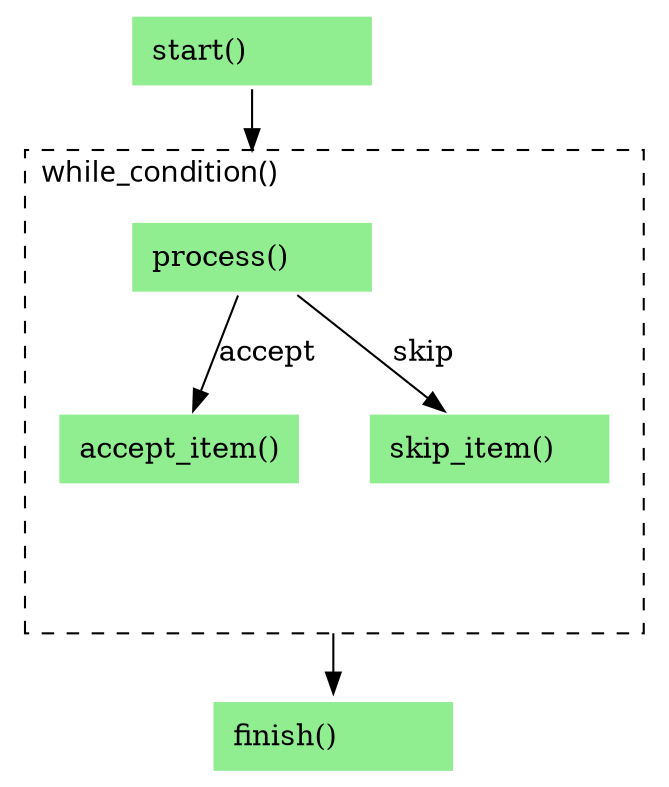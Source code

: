digraph execute {
    layout = dot
    graph [fontname = Verdana rankdir = tb]
    node [shape = none]
    compound = True
    start [
    label = <<table width="115" border="0" cellpadding="7" bgcolor="lightgreen"><tr align="left"><td>start()</td></tr></table>>
    pos = "0,0!"
    fixedsize = shape

    ]




    subgraph cluster_loop {

    fillcolor = "lightyellow"
    style = dashed

    label = "while_condition()"
    labeljust = "left"
    process [
    label = <<table width="115" border="0" cellpadding="7" bgcolor="lightgreen"><tr align="left"><td>process()</td></tr></table>>
    pos = "2,-3!"
    fixedsize = shape
    ]
    accept_item [
    label = <<table width="115" border="0" cellpadding="7" bgcolor="lightgreen"><tr align="left"><td>accept_item()</td></tr></table>>
    pos = "1,-4.5!"
    fixedsize = shape
    ]

    skip_item [
    label = <<table width="115" border="0" cellpadding="7" bgcolor="lightgreen"><tr align="left"><td>skip_item()</td></tr></table>>
    pos = "3,-4.5!"
    fixedsize = shape
    ]

    end_loop [style = "invis", height = "0" width = "0"]
    }


    finish [
    label = <<table width="115" border="0" cellpadding="7" bgcolor="lightgreen"><tr align="left"><td>finish()</td></tr></table>>
    pos = "0,-4!"
    ]



    start -> process [lhead = "cluster_loop"]
    process -> accept_item [label = "accept"]
    process -> skip_item [label = " skip"]
    accept_item -> end_loop [style = "invis"]
    skip_item -> end_loop [style = "invis"]
    end_loop -> finish [ltail = cluster_loop]


}